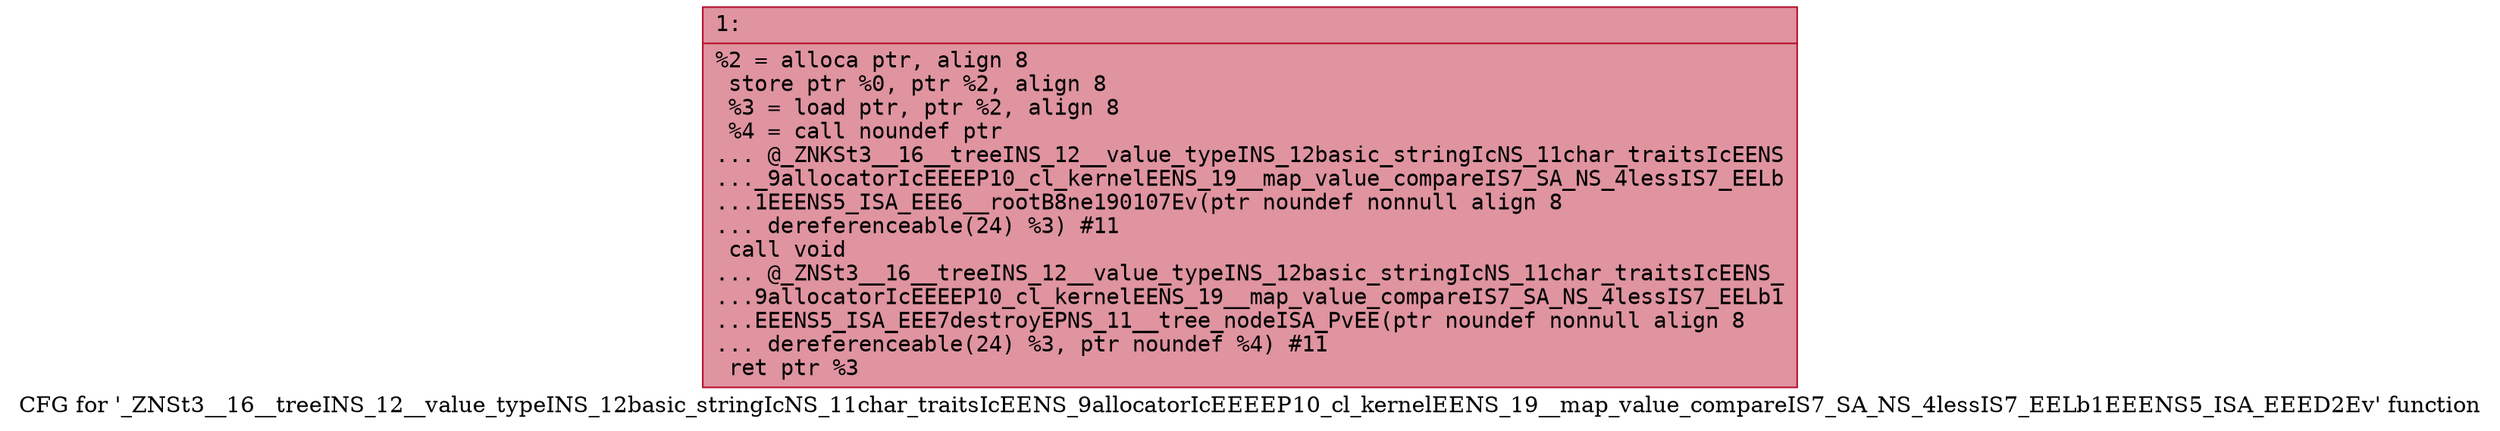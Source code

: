 digraph "CFG for '_ZNSt3__16__treeINS_12__value_typeINS_12basic_stringIcNS_11char_traitsIcEENS_9allocatorIcEEEEP10_cl_kernelEENS_19__map_value_compareIS7_SA_NS_4lessIS7_EELb1EEENS5_ISA_EEED2Ev' function" {
	label="CFG for '_ZNSt3__16__treeINS_12__value_typeINS_12basic_stringIcNS_11char_traitsIcEENS_9allocatorIcEEEEP10_cl_kernelEENS_19__map_value_compareIS7_SA_NS_4lessIS7_EELb1EEENS5_ISA_EEED2Ev' function";

	Node0x600001382a30 [shape=record,color="#b70d28ff", style=filled, fillcolor="#b70d2870" fontname="Courier",label="{1:\l|  %2 = alloca ptr, align 8\l  store ptr %0, ptr %2, align 8\l  %3 = load ptr, ptr %2, align 8\l  %4 = call noundef ptr\l... @_ZNKSt3__16__treeINS_12__value_typeINS_12basic_stringIcNS_11char_traitsIcEENS\l..._9allocatorIcEEEEP10_cl_kernelEENS_19__map_value_compareIS7_SA_NS_4lessIS7_EELb\l...1EEENS5_ISA_EEE6__rootB8ne190107Ev(ptr noundef nonnull align 8\l... dereferenceable(24) %3) #11\l  call void\l... @_ZNSt3__16__treeINS_12__value_typeINS_12basic_stringIcNS_11char_traitsIcEENS_\l...9allocatorIcEEEEP10_cl_kernelEENS_19__map_value_compareIS7_SA_NS_4lessIS7_EELb1\l...EEENS5_ISA_EEE7destroyEPNS_11__tree_nodeISA_PvEE(ptr noundef nonnull align 8\l... dereferenceable(24) %3, ptr noundef %4) #11\l  ret ptr %3\l}"];
}
